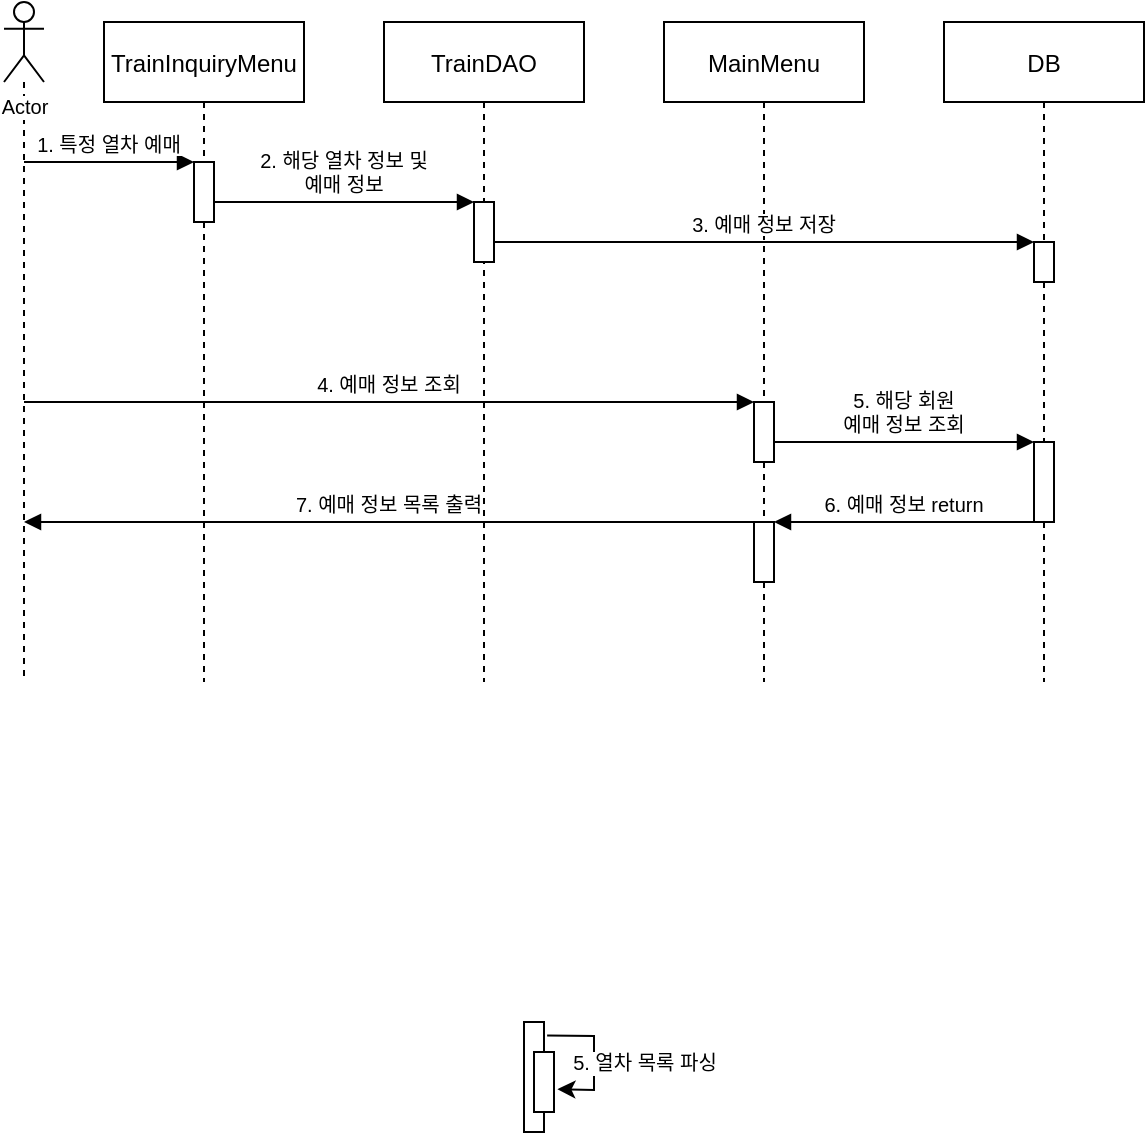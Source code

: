 <mxfile version="14.0.1" type="device"><diagram id="kgpKYQtTHZ0yAKxKKP6v" name="Page-1"><mxGraphModel dx="710" dy="499" grid="1" gridSize="10" guides="1" tooltips="1" connect="1" arrows="1" fold="1" page="1" pageScale="1" pageWidth="850" pageHeight="1100" math="0" shadow="0"><root><mxCell id="0"/><mxCell id="1" parent="0"/><mxCell id="3nuBFxr9cyL0pnOWT2aG-5" value="TrainDAO" style="shape=umlLifeline;perimeter=lifelinePerimeter;container=1;collapsible=0;recursiveResize=0;rounded=0;shadow=0;strokeWidth=1;" parent="1" vertex="1"><mxGeometry x="280" y="80" width="100" height="330" as="geometry"/></mxCell><mxCell id="vU7hrLFI4vehivWX4Oin-8" value="" style="points=[];perimeter=orthogonalPerimeter;rounded=0;shadow=0;strokeWidth=1;" vertex="1" parent="3nuBFxr9cyL0pnOWT2aG-5"><mxGeometry x="45" y="90" width="10" height="30" as="geometry"/></mxCell><mxCell id="3nuBFxr9cyL0pnOWT2aG-8" value="2. 해당 열차 정보 및&#10;예매 정보" style="verticalAlign=bottom;endArrow=block;shadow=0;strokeWidth=1;fontSize=10;" parent="1" source="YSGdYox7O0wNi0p73Lqs-10" target="vU7hrLFI4vehivWX4Oin-8" edge="1"><mxGeometry relative="1" as="geometry"><mxPoint x="360" y="230" as="sourcePoint"/><mxPoint x="490" y="230" as="targetPoint"/></mxGeometry></mxCell><mxCell id="AG12QI-PtX-nkXT0_n29-7" value="1. 특정 열차 예매" style="verticalAlign=bottom;endArrow=block;shadow=0;strokeWidth=1;fontSize=10;" parent="1" target="YSGdYox7O0wNi0p73Lqs-10" edge="1"><mxGeometry relative="1" as="geometry"><mxPoint x="100" y="150" as="sourcePoint"/><mxPoint x="170" y="150" as="targetPoint"/></mxGeometry></mxCell><mxCell id="YSGdYox7O0wNi0p73Lqs-1" value="DB" style="shape=umlLifeline;perimeter=lifelinePerimeter;container=1;collapsible=0;recursiveResize=0;rounded=0;shadow=0;strokeWidth=1;" parent="1" vertex="1"><mxGeometry x="560" y="80" width="100" height="330" as="geometry"/></mxCell><mxCell id="vU7hrLFI4vehivWX4Oin-10" value="" style="points=[];perimeter=orthogonalPerimeter;rounded=0;shadow=0;strokeWidth=1;" vertex="1" parent="YSGdYox7O0wNi0p73Lqs-1"><mxGeometry x="45" y="110" width="10" height="20" as="geometry"/></mxCell><mxCell id="vU7hrLFI4vehivWX4Oin-15" value="" style="points=[];perimeter=orthogonalPerimeter;rounded=0;shadow=0;strokeWidth=1;" vertex="1" parent="YSGdYox7O0wNi0p73Lqs-1"><mxGeometry x="45" y="210" width="10" height="40" as="geometry"/></mxCell><mxCell id="YSGdYox7O0wNi0p73Lqs-9" value="TrainInquiryMenu" style="shape=umlLifeline;perimeter=lifelinePerimeter;container=1;collapsible=0;recursiveResize=0;rounded=0;shadow=0;strokeWidth=1;" parent="1" vertex="1"><mxGeometry x="140" y="80" width="100" height="330" as="geometry"/></mxCell><mxCell id="YSGdYox7O0wNi0p73Lqs-10" value="" style="points=[];perimeter=orthogonalPerimeter;rounded=0;shadow=0;strokeWidth=1;" parent="YSGdYox7O0wNi0p73Lqs-9" vertex="1"><mxGeometry x="45" y="70" width="10" height="30" as="geometry"/></mxCell><mxCell id="vU7hrLFI4vehivWX4Oin-2" value="" style="points=[];perimeter=orthogonalPerimeter;rounded=0;shadow=0;strokeWidth=1;" vertex="1" parent="1"><mxGeometry x="350" y="580" width="10" height="55" as="geometry"/></mxCell><mxCell id="vU7hrLFI4vehivWX4Oin-3" value="" style="points=[];perimeter=orthogonalPerimeter;rounded=0;shadow=0;strokeWidth=1;" vertex="1" parent="1"><mxGeometry x="355" y="595" width="10" height="30" as="geometry"/></mxCell><mxCell id="vU7hrLFI4vehivWX4Oin-4" value="5. 열차 목록 파싱" style="endArrow=classic;html=1;shadow=0;strokeColor=#000000;fontSize=10;exitX=1.157;exitY=0.122;exitDx=0;exitDy=0;exitPerimeter=0;entryX=1.171;entryY=0.619;entryDx=0;entryDy=0;entryPerimeter=0;rounded=0;" edge="1" parent="1" source="vU7hrLFI4vehivWX4Oin-2" target="vU7hrLFI4vehivWX4Oin-3"><mxGeometry x="0.06" y="25" width="50" height="50" relative="1" as="geometry"><mxPoint x="285" y="605" as="sourcePoint"/><mxPoint x="335" y="555" as="targetPoint"/><Array as="points"><mxPoint x="385" y="587"/><mxPoint x="385" y="614"/></Array><mxPoint as="offset"/></mxGeometry></mxCell><mxCell id="vU7hrLFI4vehivWX4Oin-7" style="edgeStyle=orthogonalEdgeStyle;rounded=0;sketch=0;jumpStyle=none;jumpSize=11;orthogonalLoop=1;jettySize=auto;html=1;shadow=0;sourcePerimeterSpacing=0;targetPerimeterSpacing=0;fontSize=10;dashed=1;endArrow=none;endFill=0;" edge="1" parent="1" source="vU7hrLFI4vehivWX4Oin-5"><mxGeometry relative="1" as="geometry"><mxPoint x="100" y="410" as="targetPoint"/></mxGeometry></mxCell><mxCell id="vU7hrLFI4vehivWX4Oin-5" value="Actor" style="shape=umlActor;verticalLabelPosition=bottom;verticalAlign=top;html=1;outlineConnect=0;labelBackgroundColor=#ffffff;fontSize=10;" vertex="1" parent="1"><mxGeometry x="90" y="70" width="20" height="40" as="geometry"/></mxCell><mxCell id="vU7hrLFI4vehivWX4Oin-11" value="MainMenu" style="shape=umlLifeline;perimeter=lifelinePerimeter;container=1;collapsible=0;recursiveResize=0;rounded=0;shadow=0;strokeWidth=1;" vertex="1" parent="1"><mxGeometry x="420" y="80" width="100" height="330" as="geometry"/></mxCell><mxCell id="vU7hrLFI4vehivWX4Oin-12" value="" style="points=[];perimeter=orthogonalPerimeter;rounded=0;shadow=0;strokeWidth=1;" vertex="1" parent="vU7hrLFI4vehivWX4Oin-11"><mxGeometry x="45" y="190" width="10" height="30" as="geometry"/></mxCell><mxCell id="vU7hrLFI4vehivWX4Oin-17" value="" style="points=[];perimeter=orthogonalPerimeter;rounded=0;shadow=0;strokeWidth=1;" vertex="1" parent="vU7hrLFI4vehivWX4Oin-11"><mxGeometry x="45" y="250" width="10" height="30" as="geometry"/></mxCell><mxCell id="vU7hrLFI4vehivWX4Oin-13" value="4. 예매 정보 조회" style="verticalAlign=bottom;endArrow=block;shadow=0;strokeWidth=1;fontSize=10;" edge="1" parent="1" target="vU7hrLFI4vehivWX4Oin-12"><mxGeometry relative="1" as="geometry"><mxPoint x="100" y="270" as="sourcePoint"/><mxPoint x="185" y="230" as="targetPoint"/></mxGeometry></mxCell><mxCell id="vU7hrLFI4vehivWX4Oin-14" value="5. 해당 회원&#10;예매 정보 조회" style="verticalAlign=bottom;endArrow=block;shadow=0;strokeWidth=1;fontSize=10;" edge="1" parent="1" source="vU7hrLFI4vehivWX4Oin-12" target="vU7hrLFI4vehivWX4Oin-15"><mxGeometry relative="1" as="geometry"><mxPoint x="110" y="240" as="sourcePoint"/><mxPoint x="615" y="240" as="targetPoint"/></mxGeometry></mxCell><mxCell id="vU7hrLFI4vehivWX4Oin-9" value="3. 예매 정보 저장" style="verticalAlign=bottom;endArrow=block;shadow=0;strokeWidth=1;fontSize=10;" edge="1" parent="1" source="vU7hrLFI4vehivWX4Oin-8" target="vU7hrLFI4vehivWX4Oin-10"><mxGeometry relative="1" as="geometry"><mxPoint x="350" y="170" as="sourcePoint"/><mxPoint x="480" y="170" as="targetPoint"/></mxGeometry></mxCell><mxCell id="vU7hrLFI4vehivWX4Oin-16" value="6. 예매 정보 return" style="verticalAlign=bottom;endArrow=block;shadow=0;strokeWidth=1;fontSize=10;" edge="1" parent="1" source="vU7hrLFI4vehivWX4Oin-15" target="vU7hrLFI4vehivWX4Oin-17"><mxGeometry relative="1" as="geometry"><mxPoint x="485" y="260" as="sourcePoint"/><mxPoint x="390" y="300" as="targetPoint"/></mxGeometry></mxCell><mxCell id="vU7hrLFI4vehivWX4Oin-18" value="7. 예매 정보 목록 출력" style="verticalAlign=bottom;endArrow=block;shadow=0;strokeWidth=1;fontSize=10;" edge="1" parent="1" source="vU7hrLFI4vehivWX4Oin-17"><mxGeometry relative="1" as="geometry"><mxPoint x="615" y="300" as="sourcePoint"/><mxPoint x="100" y="330" as="targetPoint"/></mxGeometry></mxCell></root></mxGraphModel></diagram></mxfile>